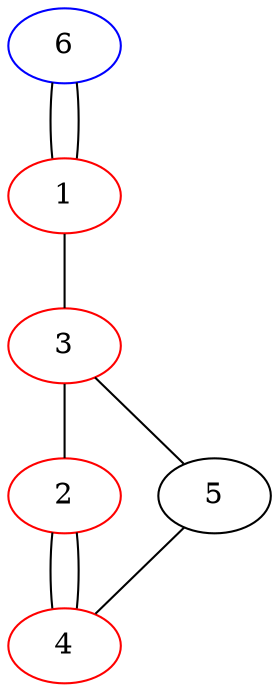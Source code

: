 graph {
  6 -- 1;
  1 -- 6;
  1 -- 3 [weight=2];
  3 -- 2 [weight=2];
  2 -- 4 -- 2;
  3 -- 5 -- 4;
  1 [color="red"];
  2 [color="red"];
  3 [color="red"];
  4 [color="red"];
  6 [color="blue"];

}
